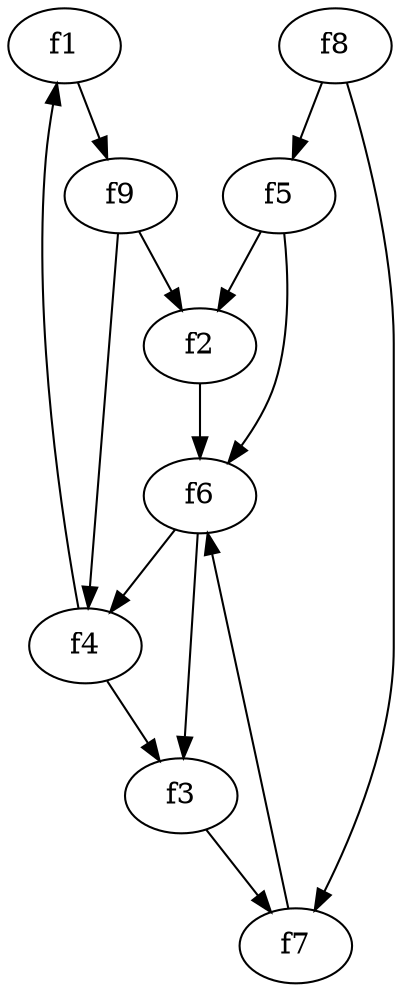 strict digraph  {
f1;
f2;
f3;
f4;
f5;
f6;
f7;
f8;
f9;
f1 -> f9  [weight=2];
f2 -> f6  [weight=2];
f3 -> f7  [weight=2];
f4 -> f1  [weight=2];
f4 -> f3  [weight=2];
f5 -> f6  [weight=2];
f5 -> f2  [weight=2];
f6 -> f3  [weight=2];
f6 -> f4  [weight=2];
f7 -> f6  [weight=2];
f8 -> f5  [weight=2];
f8 -> f7  [weight=2];
f9 -> f4  [weight=2];
f9 -> f2  [weight=2];
}
